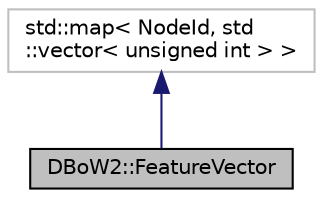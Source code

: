 digraph "DBoW2::FeatureVector"
{
  edge [fontname="Helvetica",fontsize="10",labelfontname="Helvetica",labelfontsize="10"];
  node [fontname="Helvetica",fontsize="10",shape=record];
  Node0 [label="DBoW2::FeatureVector",height=0.2,width=0.4,color="black", fillcolor="grey75", style="filled", fontcolor="black"];
  Node1 -> Node0 [dir="back",color="midnightblue",fontsize="10",style="solid",fontname="Helvetica"];
  Node1 [label="std::map\< NodeId, std\l::vector\< unsigned int \> \>",height=0.2,width=0.4,color="grey75", fillcolor="white", style="filled"];
}

